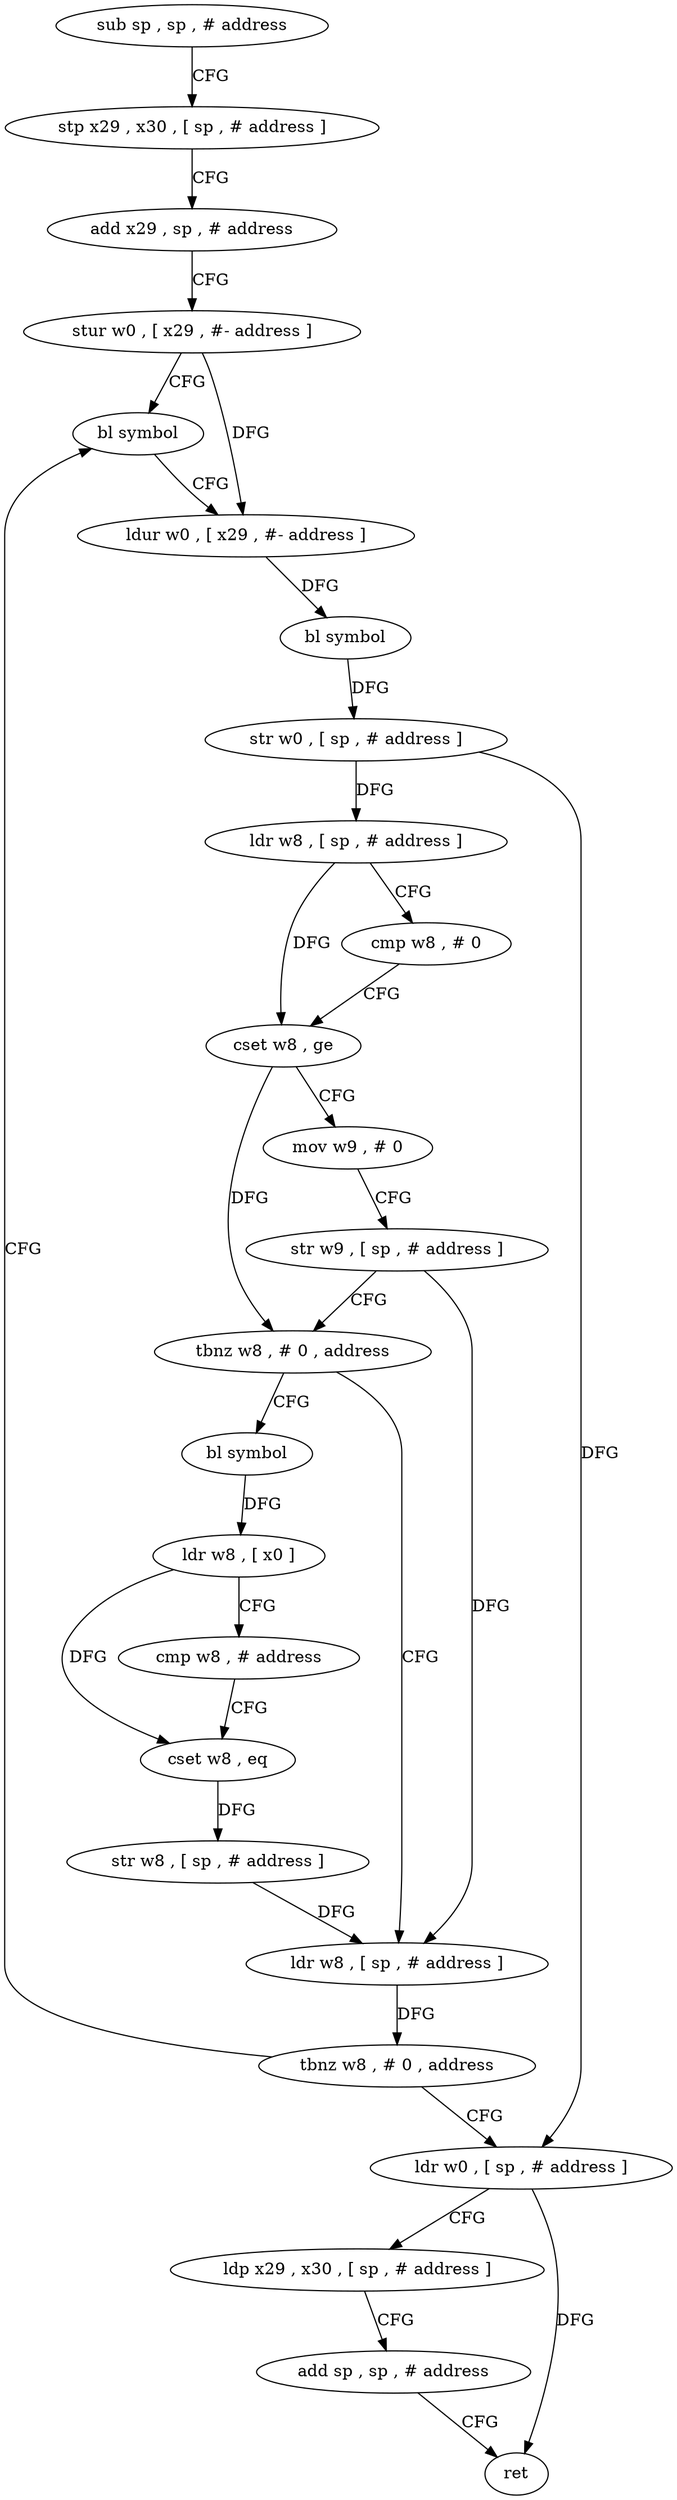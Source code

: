 digraph "func" {
"4249752" [label = "sub sp , sp , # address" ]
"4249756" [label = "stp x29 , x30 , [ sp , # address ]" ]
"4249760" [label = "add x29 , sp , # address" ]
"4249764" [label = "stur w0 , [ x29 , #- address ]" ]
"4249768" [label = "bl symbol" ]
"4249828" [label = "ldr w8 , [ sp , # address ]" ]
"4249832" [label = "tbnz w8 , # 0 , address" ]
"4249836" [label = "ldr w0 , [ sp , # address ]" ]
"4249808" [label = "bl symbol" ]
"4249812" [label = "ldr w8 , [ x0 ]" ]
"4249816" [label = "cmp w8 , # address" ]
"4249820" [label = "cset w8 , eq" ]
"4249824" [label = "str w8 , [ sp , # address ]" ]
"4249772" [label = "ldur w0 , [ x29 , #- address ]" ]
"4249776" [label = "bl symbol" ]
"4249780" [label = "str w0 , [ sp , # address ]" ]
"4249784" [label = "ldr w8 , [ sp , # address ]" ]
"4249788" [label = "cmp w8 , # 0" ]
"4249792" [label = "cset w8 , ge" ]
"4249796" [label = "mov w9 , # 0" ]
"4249800" [label = "str w9 , [ sp , # address ]" ]
"4249804" [label = "tbnz w8 , # 0 , address" ]
"4249840" [label = "ldp x29 , x30 , [ sp , # address ]" ]
"4249844" [label = "add sp , sp , # address" ]
"4249848" [label = "ret" ]
"4249752" -> "4249756" [ label = "CFG" ]
"4249756" -> "4249760" [ label = "CFG" ]
"4249760" -> "4249764" [ label = "CFG" ]
"4249764" -> "4249768" [ label = "CFG" ]
"4249764" -> "4249772" [ label = "DFG" ]
"4249768" -> "4249772" [ label = "CFG" ]
"4249828" -> "4249832" [ label = "DFG" ]
"4249832" -> "4249768" [ label = "CFG" ]
"4249832" -> "4249836" [ label = "CFG" ]
"4249836" -> "4249840" [ label = "CFG" ]
"4249836" -> "4249848" [ label = "DFG" ]
"4249808" -> "4249812" [ label = "DFG" ]
"4249812" -> "4249816" [ label = "CFG" ]
"4249812" -> "4249820" [ label = "DFG" ]
"4249816" -> "4249820" [ label = "CFG" ]
"4249820" -> "4249824" [ label = "DFG" ]
"4249824" -> "4249828" [ label = "DFG" ]
"4249772" -> "4249776" [ label = "DFG" ]
"4249776" -> "4249780" [ label = "DFG" ]
"4249780" -> "4249784" [ label = "DFG" ]
"4249780" -> "4249836" [ label = "DFG" ]
"4249784" -> "4249788" [ label = "CFG" ]
"4249784" -> "4249792" [ label = "DFG" ]
"4249788" -> "4249792" [ label = "CFG" ]
"4249792" -> "4249796" [ label = "CFG" ]
"4249792" -> "4249804" [ label = "DFG" ]
"4249796" -> "4249800" [ label = "CFG" ]
"4249800" -> "4249804" [ label = "CFG" ]
"4249800" -> "4249828" [ label = "DFG" ]
"4249804" -> "4249828" [ label = "CFG" ]
"4249804" -> "4249808" [ label = "CFG" ]
"4249840" -> "4249844" [ label = "CFG" ]
"4249844" -> "4249848" [ label = "CFG" ]
}
